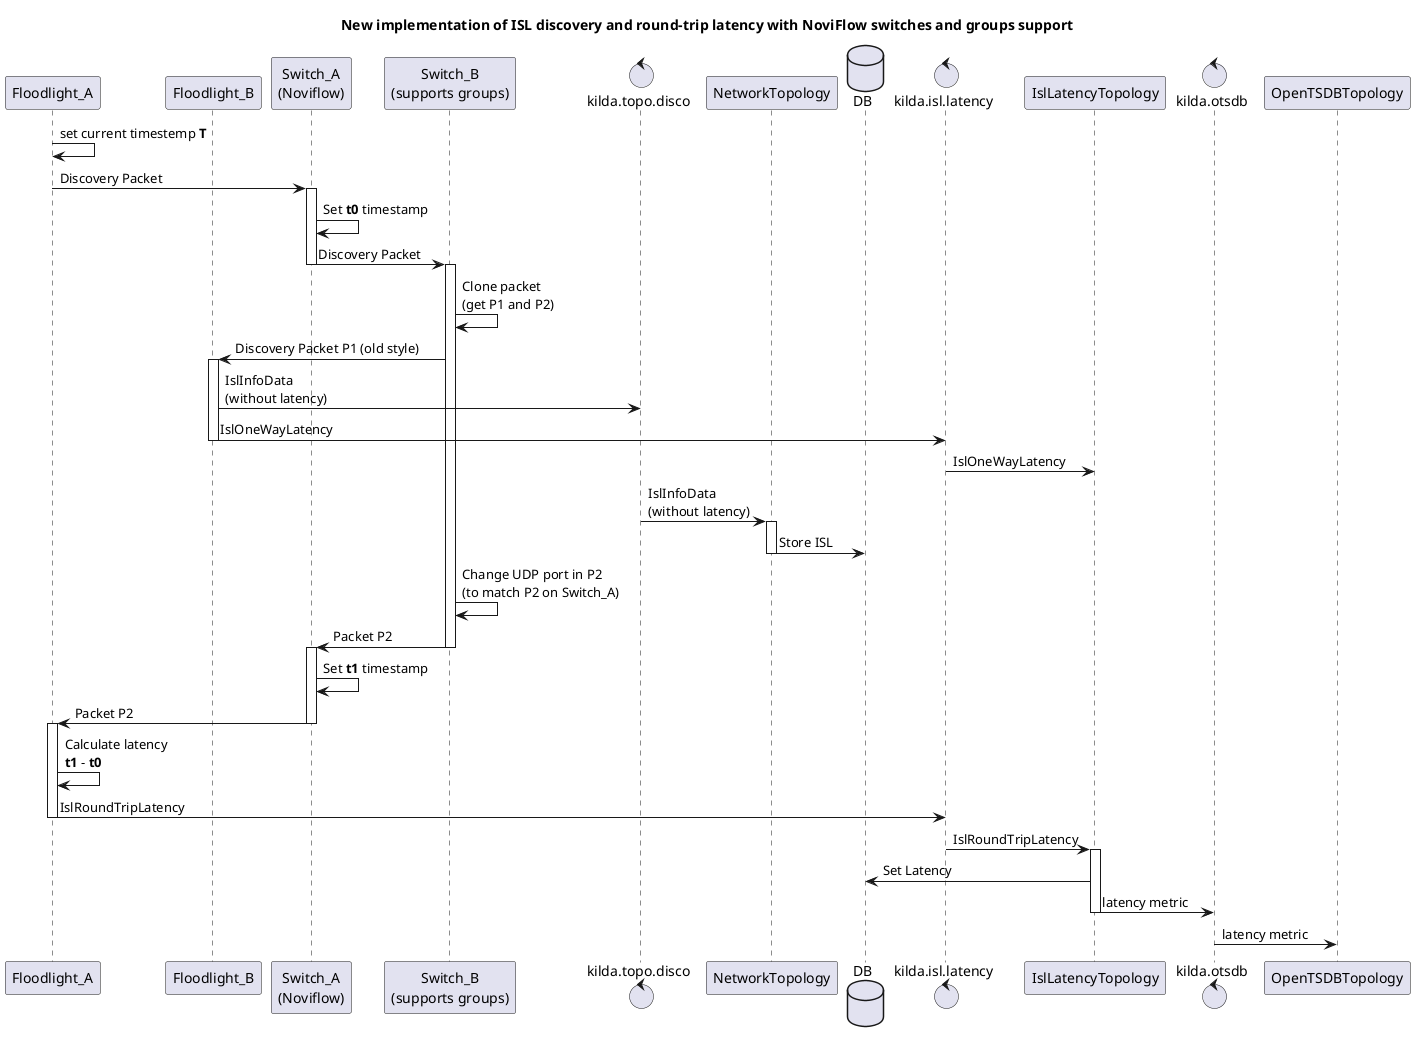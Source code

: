 @startuml
title New implementation of ISL discovery and round-trip latency with NoviFlow switches and groups support


participant Floodlight_A as FLA
participant Floodlight_B as FLB
participant "Switch_A\n(Noviflow)" as SWA
participant "Switch_B\n(supports groups)" as SWB
control kilda.topo.disco as DI
participant NetworkTopology as NT
database DB
control kilda.isl.latency as LT
participant IslLatencyTopology as ILT
control kilda.otsdb as OTSDB
participant OpenTSDBTopology as OTOP
FLA -> FLA : set current timestemp **T**
FLA -> SWA : Discovery Packet
activate SWA
SWA -> SWA : Set **t0** timestamp
SWA -> SWB : Discovery Packet
deactivate SWA
activate SWB
SWB -> SWB : Clone packet \n(get P1 and P2)
SWB -> FLB : Discovery Packet P1 (old style)
activate FLB
FLB -> DI : IslInfoData\n(without latency)
FLB -> LT : IslOneWayLatency
deactivate FLB
LT -> ILT : IslOneWayLatency
DI -> NT : IslInfoData\n(without latency)
activate NT
NT -> DB : Store ISL
deactivate NT
SWB -> SWB : Change UDP port in P2\n(to match P2 on Switch_A)
SWB -> SWA : Packet P2
deactivate SWB
activate SWA
SWA -> SWA : Set **t1** timestamp
SWA -> FLA : Packet P2
deactivate SWA
activate FLA
FLA -> FLA : Calculate latency \n**t1** - **t0**
FLA -> LT : IslRoundTripLatency
deactivate FLA
LT -> ILT : IslRoundTripLatency
activate ILT
ILT -> DB : Set Latency
ILT -> OTSDB : latency metric
deactivate ILT
OTSDB -> OTOP : latency metric

@enduml
